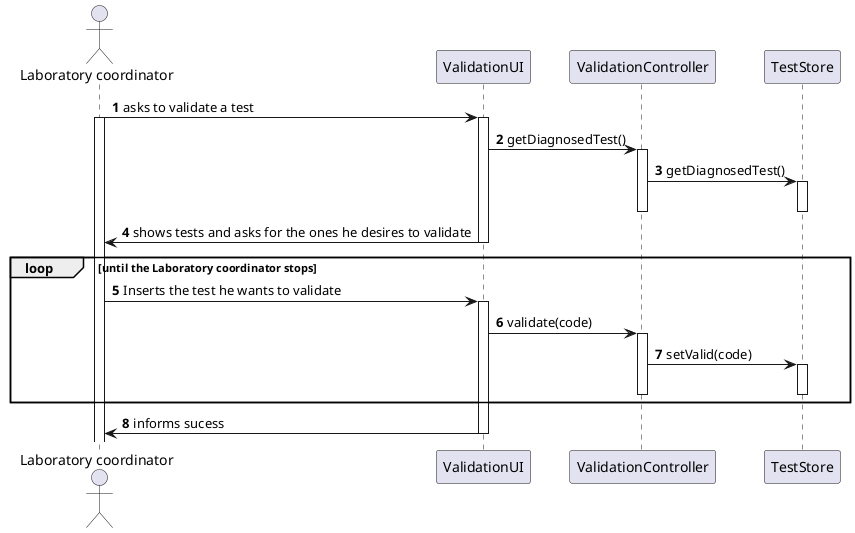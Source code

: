 @startuml
'https://plantuml.com/sequence-diagram

autonumber
actor "Laboratory coordinator" as LC
participant "ValidationUI" as UI
participant "ValidationController" as ctrl
participant "TestStore" as store


LC -> UI : asks to validate a test
activate LC
activate UI
 UI -> ctrl : getDiagnosedTest()
 activate ctrl
 ctrl -> store : getDiagnosedTest()
 activate store
 deactivate store
 deactivate ctrl
 UI -> LC : shows tests and asks for the ones he desires to validate
 deactivate UI
 loop until the Laboratory coordinator stops
 LC -> UI : Inserts the test he wants to validate
 activate UI
 UI -> ctrl : validate(code)
 activate ctrl
 ctrl -> store : setValid(code)
 activate store
 deactivate store

 deactivate ctrl
 end
 UI -> LC : informs sucess
 deactivate UI


@enduml